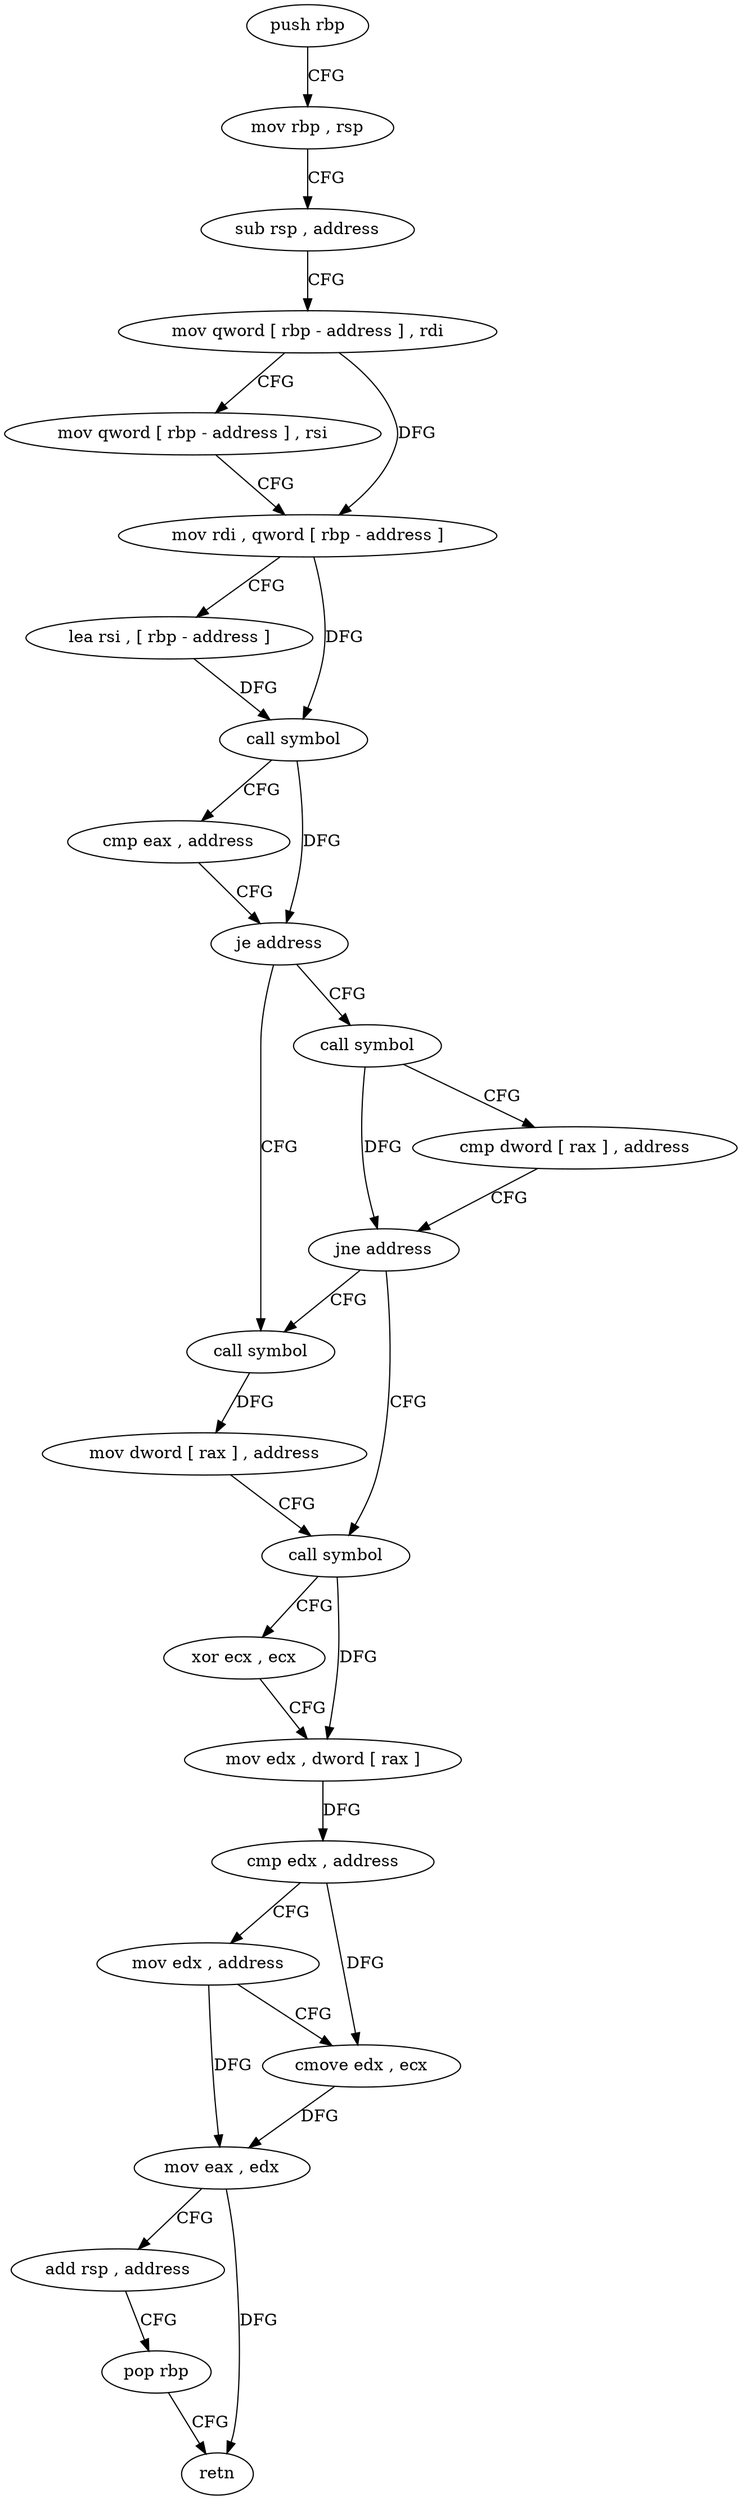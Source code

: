 digraph "func" {
"4288496" [label = "push rbp" ]
"4288497" [label = "mov rbp , rsp" ]
"4288500" [label = "sub rsp , address" ]
"4288507" [label = "mov qword [ rbp - address ] , rdi" ]
"4288511" [label = "mov qword [ rbp - address ] , rsi" ]
"4288515" [label = "mov rdi , qword [ rbp - address ]" ]
"4288519" [label = "lea rsi , [ rbp - address ]" ]
"4288526" [label = "call symbol" ]
"4288531" [label = "cmp eax , address" ]
"4288534" [label = "je address" ]
"4288554" [label = "call symbol" ]
"4288540" [label = "call symbol" ]
"4288559" [label = "mov dword [ rax ] , address" ]
"4288565" [label = "call symbol" ]
"4288545" [label = "cmp dword [ rax ] , address" ]
"4288548" [label = "jne address" ]
"4288570" [label = "xor ecx , ecx" ]
"4288572" [label = "mov edx , dword [ rax ]" ]
"4288574" [label = "cmp edx , address" ]
"4288577" [label = "mov edx , address" ]
"4288582" [label = "cmove edx , ecx" ]
"4288585" [label = "mov eax , edx" ]
"4288587" [label = "add rsp , address" ]
"4288594" [label = "pop rbp" ]
"4288595" [label = "retn" ]
"4288496" -> "4288497" [ label = "CFG" ]
"4288497" -> "4288500" [ label = "CFG" ]
"4288500" -> "4288507" [ label = "CFG" ]
"4288507" -> "4288511" [ label = "CFG" ]
"4288507" -> "4288515" [ label = "DFG" ]
"4288511" -> "4288515" [ label = "CFG" ]
"4288515" -> "4288519" [ label = "CFG" ]
"4288515" -> "4288526" [ label = "DFG" ]
"4288519" -> "4288526" [ label = "DFG" ]
"4288526" -> "4288531" [ label = "CFG" ]
"4288526" -> "4288534" [ label = "DFG" ]
"4288531" -> "4288534" [ label = "CFG" ]
"4288534" -> "4288554" [ label = "CFG" ]
"4288534" -> "4288540" [ label = "CFG" ]
"4288554" -> "4288559" [ label = "DFG" ]
"4288540" -> "4288545" [ label = "CFG" ]
"4288540" -> "4288548" [ label = "DFG" ]
"4288559" -> "4288565" [ label = "CFG" ]
"4288565" -> "4288570" [ label = "CFG" ]
"4288565" -> "4288572" [ label = "DFG" ]
"4288545" -> "4288548" [ label = "CFG" ]
"4288548" -> "4288565" [ label = "CFG" ]
"4288548" -> "4288554" [ label = "CFG" ]
"4288570" -> "4288572" [ label = "CFG" ]
"4288572" -> "4288574" [ label = "DFG" ]
"4288574" -> "4288577" [ label = "CFG" ]
"4288574" -> "4288582" [ label = "DFG" ]
"4288577" -> "4288582" [ label = "CFG" ]
"4288577" -> "4288585" [ label = "DFG" ]
"4288582" -> "4288585" [ label = "DFG" ]
"4288585" -> "4288587" [ label = "CFG" ]
"4288585" -> "4288595" [ label = "DFG" ]
"4288587" -> "4288594" [ label = "CFG" ]
"4288594" -> "4288595" [ label = "CFG" ]
}
